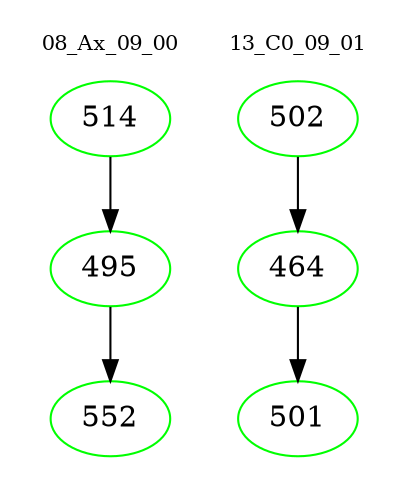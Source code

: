 digraph{
subgraph cluster_0 {
color = white
label = "08_Ax_09_00";
fontsize=10;
T0_514 [label="514", color="green"]
T0_514 -> T0_495 [color="black"]
T0_495 [label="495", color="green"]
T0_495 -> T0_552 [color="black"]
T0_552 [label="552", color="green"]
}
subgraph cluster_1 {
color = white
label = "13_C0_09_01";
fontsize=10;
T1_502 [label="502", color="green"]
T1_502 -> T1_464 [color="black"]
T1_464 [label="464", color="green"]
T1_464 -> T1_501 [color="black"]
T1_501 [label="501", color="green"]
}
}

